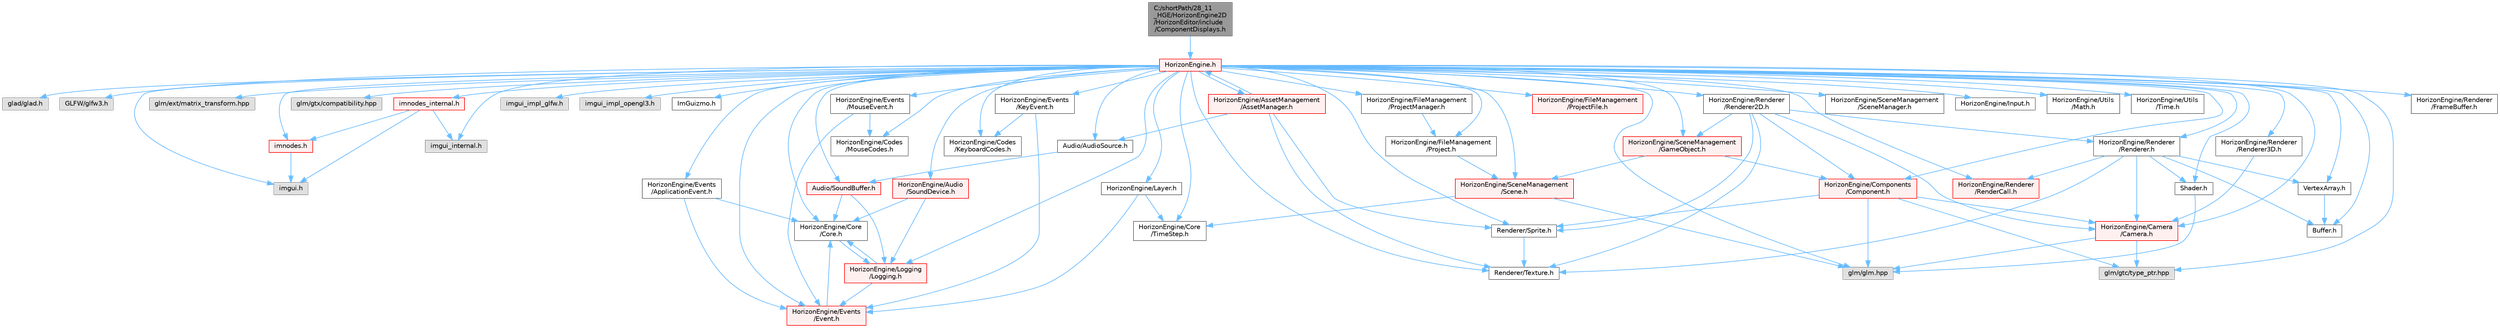 digraph "C:/shortPath/28_11_HGE/HorizonEngine2D/HorizonEditor/include/ComponentDisplays.h"
{
 // LATEX_PDF_SIZE
  bgcolor="transparent";
  edge [fontname=Helvetica,fontsize=10,labelfontname=Helvetica,labelfontsize=10];
  node [fontname=Helvetica,fontsize=10,shape=box,height=0.2,width=0.4];
  Node1 [label="C:/shortPath/28_11\l_HGE/HorizonEngine2D\l/HorizonEditor/include\l/ComponentDisplays.h",height=0.2,width=0.4,color="gray40", fillcolor="grey60", style="filled", fontcolor="black",tooltip=" "];
  Node1 -> Node2 [color="steelblue1",style="solid"];
  Node2 [label="HorizonEngine.h",height=0.2,width=0.4,color="red", fillcolor="#FFF0F0", style="filled",URL="$_horizon_engine_8h.html",tooltip=" "];
  Node2 -> Node3 [color="steelblue1",style="solid"];
  Node3 [label="glad/glad.h",height=0.2,width=0.4,color="grey60", fillcolor="#E0E0E0", style="filled",tooltip=" "];
  Node2 -> Node4 [color="steelblue1",style="solid"];
  Node4 [label="GLFW/glfw3.h",height=0.2,width=0.4,color="grey60", fillcolor="#E0E0E0", style="filled",tooltip=" "];
  Node2 -> Node5 [color="steelblue1",style="solid"];
  Node5 [label="glm/glm.hpp",height=0.2,width=0.4,color="grey60", fillcolor="#E0E0E0", style="filled",tooltip=" "];
  Node2 -> Node6 [color="steelblue1",style="solid"];
  Node6 [label="glm/ext/matrix_transform.hpp",height=0.2,width=0.4,color="grey60", fillcolor="#E0E0E0", style="filled",tooltip=" "];
  Node2 -> Node7 [color="steelblue1",style="solid"];
  Node7 [label="glm/gtc/type_ptr.hpp",height=0.2,width=0.4,color="grey60", fillcolor="#E0E0E0", style="filled",tooltip=" "];
  Node2 -> Node8 [color="steelblue1",style="solid"];
  Node8 [label="glm/gtx/compatibility.hpp",height=0.2,width=0.4,color="grey60", fillcolor="#E0E0E0", style="filled",tooltip=" "];
  Node2 -> Node9 [color="steelblue1",style="solid"];
  Node9 [label="imgui.h",height=0.2,width=0.4,color="grey60", fillcolor="#E0E0E0", style="filled",tooltip=" "];
  Node2 -> Node10 [color="steelblue1",style="solid"];
  Node10 [label="imgui_internal.h",height=0.2,width=0.4,color="grey60", fillcolor="#E0E0E0", style="filled",tooltip=" "];
  Node2 -> Node11 [color="steelblue1",style="solid"];
  Node11 [label="imgui_impl_glfw.h",height=0.2,width=0.4,color="grey60", fillcolor="#E0E0E0", style="filled",tooltip=" "];
  Node2 -> Node12 [color="steelblue1",style="solid"];
  Node12 [label="imgui_impl_opengl3.h",height=0.2,width=0.4,color="grey60", fillcolor="#E0E0E0", style="filled",tooltip=" "];
  Node2 -> Node13 [color="steelblue1",style="solid"];
  Node13 [label="ImGuizmo.h",height=0.2,width=0.4,color="grey40", fillcolor="white", style="filled",URL="$_im_guizmo_8h.html",tooltip=" "];
  Node2 -> Node14 [color="steelblue1",style="solid"];
  Node14 [label="imnodes.h",height=0.2,width=0.4,color="red", fillcolor="#FFF0F0", style="filled",URL="$imnodes_8h.html",tooltip=" "];
  Node14 -> Node9 [color="steelblue1",style="solid"];
  Node2 -> Node16 [color="steelblue1",style="solid"];
  Node16 [label="imnodes_internal.h",height=0.2,width=0.4,color="red", fillcolor="#FFF0F0", style="filled",URL="$imnodes__internal_8h.html",tooltip=" "];
  Node16 -> Node14 [color="steelblue1",style="solid"];
  Node16 -> Node9 [color="steelblue1",style="solid"];
  Node16 -> Node10 [color="steelblue1",style="solid"];
  Node2 -> Node18 [color="steelblue1",style="solid"];
  Node18 [label="HorizonEngine/Core\l/Core.h",height=0.2,width=0.4,color="grey40", fillcolor="white", style="filled",URL="$_core_8h.html",tooltip=" "];
  Node18 -> Node19 [color="steelblue1",style="solid"];
  Node19 [label="HorizonEngine/Logging\l/Logging.h",height=0.2,width=0.4,color="red", fillcolor="#FFF0F0", style="filled",URL="$_logging_8h.html",tooltip=" "];
  Node19 -> Node18 [color="steelblue1",style="solid"];
  Node19 -> Node25 [color="steelblue1",style="solid"];
  Node25 [label="HorizonEngine/Events\l/Event.h",height=0.2,width=0.4,color="red", fillcolor="#FFF0F0", style="filled",URL="$_event_8h.html",tooltip=" "];
  Node25 -> Node18 [color="steelblue1",style="solid"];
  Node2 -> Node19 [color="steelblue1",style="solid"];
  Node2 -> Node26 [color="steelblue1",style="solid"];
  Node26 [label="HorizonEngine/AssetManagement\l/AssetManager.h",height=0.2,width=0.4,color="red", fillcolor="#FFF0F0", style="filled",URL="$_asset_manager_8h.html",tooltip=" "];
  Node26 -> Node2 [color="steelblue1",style="solid"];
  Node26 -> Node53 [color="steelblue1",style="solid"];
  Node53 [label="Renderer/Texture.h",height=0.2,width=0.4,color="grey40", fillcolor="white", style="filled",URL="$_texture_8h.html",tooltip=" "];
  Node26 -> Node54 [color="steelblue1",style="solid"];
  Node54 [label="Renderer/Sprite.h",height=0.2,width=0.4,color="grey40", fillcolor="white", style="filled",URL="$_sprite_8h.html",tooltip=" "];
  Node54 -> Node53 [color="steelblue1",style="solid"];
  Node26 -> Node55 [color="steelblue1",style="solid"];
  Node55 [label="Audio/AudioSource.h",height=0.2,width=0.4,color="grey40", fillcolor="white", style="filled",URL="$_audio_source_8h.html",tooltip=" "];
  Node55 -> Node56 [color="steelblue1",style="solid"];
  Node56 [label="Audio/SoundBuffer.h",height=0.2,width=0.4,color="red", fillcolor="#FFF0F0", style="filled",URL="$_sound_buffer_8h.html",tooltip=" "];
  Node56 -> Node18 [color="steelblue1",style="solid"];
  Node56 -> Node19 [color="steelblue1",style="solid"];
  Node2 -> Node60 [color="steelblue1",style="solid"];
  Node60 [label="HorizonEngine/Core\l/TimeStep.h",height=0.2,width=0.4,color="grey40", fillcolor="white", style="filled",URL="$_time_step_8h.html",tooltip=" "];
  Node2 -> Node25 [color="steelblue1",style="solid"];
  Node2 -> Node61 [color="steelblue1",style="solid"];
  Node61 [label="HorizonEngine/Events\l/ApplicationEvent.h",height=0.2,width=0.4,color="grey40", fillcolor="white", style="filled",URL="$_application_event_8h.html",tooltip=" "];
  Node61 -> Node18 [color="steelblue1",style="solid"];
  Node61 -> Node25 [color="steelblue1",style="solid"];
  Node2 -> Node62 [color="steelblue1",style="solid"];
  Node62 [label="HorizonEngine/Events\l/KeyEvent.h",height=0.2,width=0.4,color="grey40", fillcolor="white", style="filled",URL="$_key_event_8h.html",tooltip=" "];
  Node62 -> Node25 [color="steelblue1",style="solid"];
  Node62 -> Node63 [color="steelblue1",style="solid"];
  Node63 [label="HorizonEngine/Codes\l/KeyboardCodes.h",height=0.2,width=0.4,color="grey40", fillcolor="white", style="filled",URL="$_keyboard_codes_8h.html",tooltip=" "];
  Node2 -> Node64 [color="steelblue1",style="solid"];
  Node64 [label="HorizonEngine/Events\l/MouseEvent.h",height=0.2,width=0.4,color="grey40", fillcolor="white", style="filled",URL="$_mouse_event_8h.html",tooltip=" "];
  Node64 -> Node25 [color="steelblue1",style="solid"];
  Node64 -> Node65 [color="steelblue1",style="solid"];
  Node65 [label="HorizonEngine/Codes\l/MouseCodes.h",height=0.2,width=0.4,color="grey40", fillcolor="white", style="filled",URL="$_mouse_codes_8h.html",tooltip=" "];
  Node2 -> Node55 [color="steelblue1",style="solid"];
  Node2 -> Node56 [color="steelblue1",style="solid"];
  Node2 -> Node66 [color="steelblue1",style="solid"];
  Node66 [label="HorizonEngine/Audio\l/SoundDevice.h",height=0.2,width=0.4,color="red", fillcolor="#FFF0F0", style="filled",URL="$_sound_device_8h.html",tooltip=" "];
  Node66 -> Node18 [color="steelblue1",style="solid"];
  Node66 -> Node19 [color="steelblue1",style="solid"];
  Node2 -> Node68 [color="steelblue1",style="solid"];
  Node68 [label="HorizonEngine/Components\l/Component.h",height=0.2,width=0.4,color="red", fillcolor="#FFF0F0", style="filled",URL="$_component_8h.html",tooltip=" "];
  Node68 -> Node5 [color="steelblue1",style="solid"];
  Node68 -> Node7 [color="steelblue1",style="solid"];
  Node68 -> Node71 [color="steelblue1",style="solid"];
  Node71 [label="HorizonEngine/Camera\l/Camera.h",height=0.2,width=0.4,color="red", fillcolor="#FFF0F0", style="filled",URL="$_camera_8h.html",tooltip=" "];
  Node71 -> Node5 [color="steelblue1",style="solid"];
  Node71 -> Node7 [color="steelblue1",style="solid"];
  Node68 -> Node54 [color="steelblue1",style="solid"];
  Node2 -> Node73 [color="steelblue1",style="solid"];
  Node73 [label="HorizonEngine/FileManagement\l/ProjectFile.h",height=0.2,width=0.4,color="red", fillcolor="#FFF0F0", style="filled",URL="$_project_file_8h.html",tooltip=" "];
  Node2 -> Node75 [color="steelblue1",style="solid"];
  Node75 [label="HorizonEngine/FileManagement\l/Project.h",height=0.2,width=0.4,color="grey40", fillcolor="white", style="filled",URL="$_project_8h.html",tooltip=" "];
  Node75 -> Node76 [color="steelblue1",style="solid"];
  Node76 [label="HorizonEngine/SceneManagement\l/Scene.h",height=0.2,width=0.4,color="red", fillcolor="#FFF0F0", style="filled",URL="$_scene_8h.html",tooltip=" "];
  Node76 -> Node5 [color="steelblue1",style="solid"];
  Node76 -> Node60 [color="steelblue1",style="solid"];
  Node2 -> Node80 [color="steelblue1",style="solid"];
  Node80 [label="HorizonEngine/FileManagement\l/ProjectManager.h",height=0.2,width=0.4,color="grey40", fillcolor="white", style="filled",URL="$_project_manager_8h.html",tooltip=" "];
  Node80 -> Node75 [color="steelblue1",style="solid"];
  Node2 -> Node81 [color="steelblue1",style="solid"];
  Node81 [label="HorizonEngine/SceneManagement\l/GameObject.h",height=0.2,width=0.4,color="red", fillcolor="#FFF0F0", style="filled",URL="$_game_object_8h.html",tooltip=" "];
  Node81 -> Node76 [color="steelblue1",style="solid"];
  Node81 -> Node68 [color="steelblue1",style="solid"];
  Node2 -> Node76 [color="steelblue1",style="solid"];
  Node2 -> Node82 [color="steelblue1",style="solid"];
  Node82 [label="HorizonEngine/SceneManagement\l/SceneManager.h",height=0.2,width=0.4,color="grey40", fillcolor="white", style="filled",URL="$_scene_manager_8h.html",tooltip=" "];
  Node2 -> Node79 [color="steelblue1",style="solid"];
  Node79 [label="HorizonEngine/Input.h",height=0.2,width=0.4,color="grey40", fillcolor="white", style="filled",URL="$_input_8h.html",tooltip=" "];
  Node2 -> Node65 [color="steelblue1",style="solid"];
  Node2 -> Node63 [color="steelblue1",style="solid"];
  Node2 -> Node83 [color="steelblue1",style="solid"];
  Node83 [label="HorizonEngine/Utils\l/Math.h",height=0.2,width=0.4,color="grey40", fillcolor="white", style="filled",URL="$_math_8h.html",tooltip=" "];
  Node2 -> Node84 [color="steelblue1",style="solid"];
  Node84 [label="HorizonEngine/Utils\l/Time.h",height=0.2,width=0.4,color="grey40", fillcolor="white", style="filled",URL="$_time_8h.html",tooltip=" "];
  Node2 -> Node85 [color="steelblue1",style="solid"];
  Node85 [label="HorizonEngine/Layer.h",height=0.2,width=0.4,color="grey40", fillcolor="white", style="filled",URL="$_layer_8h.html",tooltip=" "];
  Node85 -> Node60 [color="steelblue1",style="solid"];
  Node85 -> Node25 [color="steelblue1",style="solid"];
  Node2 -> Node86 [color="steelblue1",style="solid"];
  Node86 [label="HorizonEngine/Renderer\l/RenderCall.h",height=0.2,width=0.4,color="red", fillcolor="#FFF0F0", style="filled",URL="$_render_call_8h.html",tooltip=" "];
  Node2 -> Node90 [color="steelblue1",style="solid"];
  Node90 [label="HorizonEngine/Renderer\l/Renderer.h",height=0.2,width=0.4,color="grey40", fillcolor="white", style="filled",URL="$_renderer_8h.html",tooltip=" "];
  Node90 -> Node88 [color="steelblue1",style="solid"];
  Node88 [label="VertexArray.h",height=0.2,width=0.4,color="grey40", fillcolor="white", style="filled",URL="$_vertex_array_8h.html",tooltip=" "];
  Node88 -> Node89 [color="steelblue1",style="solid"];
  Node89 [label="Buffer.h",height=0.2,width=0.4,color="grey40", fillcolor="white", style="filled",URL="$_buffer_8h.html",tooltip=" "];
  Node90 -> Node89 [color="steelblue1",style="solid"];
  Node90 -> Node91 [color="steelblue1",style="solid"];
  Node91 [label="Shader.h",height=0.2,width=0.4,color="grey40", fillcolor="white", style="filled",URL="$_shader_8h.html",tooltip=" "];
  Node91 -> Node5 [color="steelblue1",style="solid"];
  Node90 -> Node53 [color="steelblue1",style="solid"];
  Node90 -> Node86 [color="steelblue1",style="solid"];
  Node90 -> Node71 [color="steelblue1",style="solid"];
  Node2 -> Node92 [color="steelblue1",style="solid"];
  Node92 [label="HorizonEngine/Renderer\l/Renderer2D.h",height=0.2,width=0.4,color="grey40", fillcolor="white", style="filled",URL="$_renderer2_d_8h.html",tooltip=" "];
  Node92 -> Node90 [color="steelblue1",style="solid"];
  Node92 -> Node68 [color="steelblue1",style="solid"];
  Node92 -> Node53 [color="steelblue1",style="solid"];
  Node92 -> Node54 [color="steelblue1",style="solid"];
  Node92 -> Node71 [color="steelblue1",style="solid"];
  Node92 -> Node81 [color="steelblue1",style="solid"];
  Node2 -> Node93 [color="steelblue1",style="solid"];
  Node93 [label="HorizonEngine/Renderer\l/Renderer3D.h",height=0.2,width=0.4,color="grey40", fillcolor="white", style="filled",URL="$_renderer3_d_8h.html",tooltip=" "];
  Node93 -> Node71 [color="steelblue1",style="solid"];
  Node2 -> Node89 [color="steelblue1",style="solid"];
  Node2 -> Node91 [color="steelblue1",style="solid"];
  Node2 -> Node88 [color="steelblue1",style="solid"];
  Node2 -> Node53 [color="steelblue1",style="solid"];
  Node2 -> Node54 [color="steelblue1",style="solid"];
  Node2 -> Node94 [color="steelblue1",style="solid"];
  Node94 [label="HorizonEngine/Renderer\l/FrameBuffer.h",height=0.2,width=0.4,color="grey40", fillcolor="white", style="filled",URL="$_frame_buffer_8h.html",tooltip=" "];
  Node2 -> Node71 [color="steelblue1",style="solid"];
}
